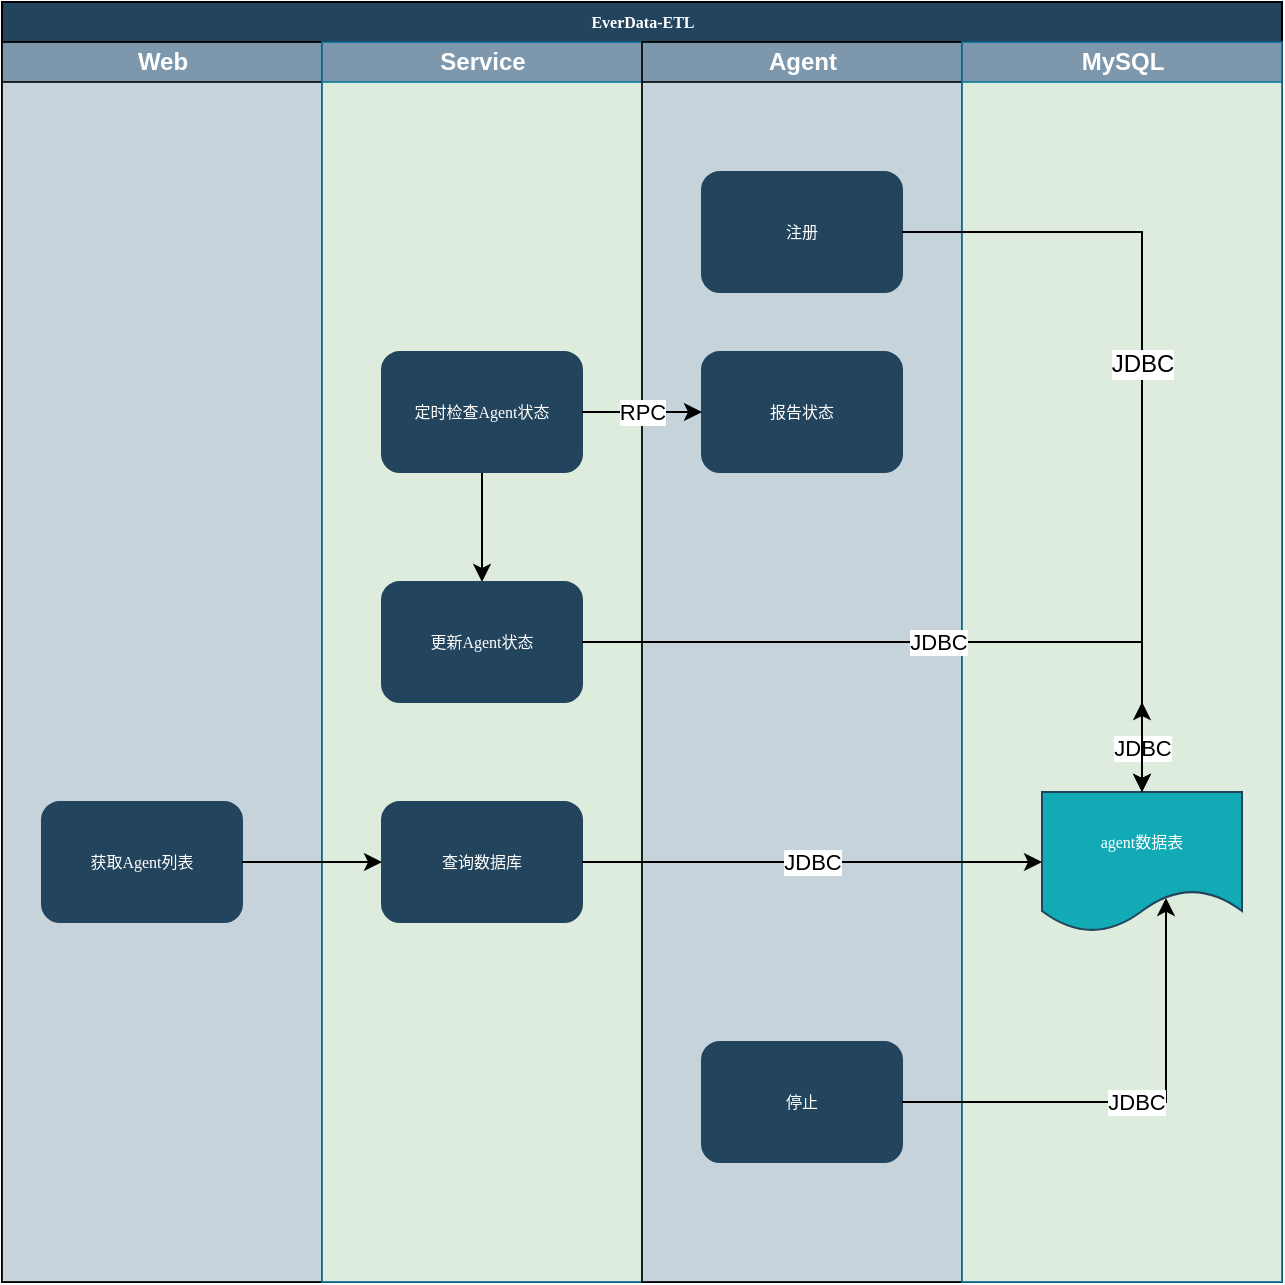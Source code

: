 <mxfile pages="3" version="11.2.8" type="github"><diagram id="jyfYhgu39gCcD33-mZRd" name="ETL框架"><mxGraphModel dx="942" dy="622" grid="1" gridSize="10" guides="1" tooltips="1" connect="1" arrows="1" fold="1" page="1" pageScale="1" pageWidth="827" pageHeight="1169" math="0" shadow="0"><root><mxCell id="0"/><mxCell id="1" parent="0"/><mxCell id="3DKnRGWFeclQKu6sxWES-1" value="&lt;font style=&quot;&quot;&gt;EverData-ETL&lt;/font&gt;" style="swimlane;html=1;childLayout=stackLayout;startSize=20;rounded=0;shadow=0;labelBackgroundColor=none;strokeColor=#000000;strokeWidth=1;fillColor=#23445D;fontFamily=Verdana;fontSize=8;fontColor=#FFFFFF;align=center;labelBorderColor=none;comic=0;" vertex="1" parent="1"><mxGeometry x="93" y="110" width="640" height="640" as="geometry"/></mxCell><mxCell id="3DKnRGWFeclQKu6sxWES-2" value="&lt;font&gt;Web&lt;/font&gt;" style="swimlane;html=1;startSize=20;fillColor=#5D7F99;fontColor=#FFFFFF;glass=0;gradientColor=none;swimlaneFillColor=#BAC8D3;swimlaneLine=1;rounded=0;shadow=0;comic=0;labelBackgroundColor=none;labelBorderColor=none;opacity=80;" vertex="1" parent="3DKnRGWFeclQKu6sxWES-1"><mxGeometry y="20" width="160" height="620" as="geometry"><mxRectangle y="20" width="60" height="620" as="alternateBounds"/></mxGeometry></mxCell><mxCell id="3DKnRGWFeclQKu6sxWES-3" value="获取Agent列表" style="rounded=1;whiteSpace=wrap;html=1;shadow=0;labelBackgroundColor=none;strokeColor=#23445d;strokeWidth=1;fillColor=#23445D;fontFamily=Verdana;fontSize=8;align=center;fontColor=#FFFFFF;" vertex="1" parent="3DKnRGWFeclQKu6sxWES-2"><mxGeometry x="20" y="380" width="100" height="60" as="geometry"/></mxCell><mxCell id="3DKnRGWFeclQKu6sxWES-4" value="Service" style="swimlane;html=1;startSize=20;fillColor=#5D7F99;strokeColor=#10739e;fontColor=#FFFFFF;labelBackgroundColor=none;labelBorderColor=none;comic=0;swimlaneFillColor=#D5E8D4;opacity=80;" vertex="1" parent="3DKnRGWFeclQKu6sxWES-1"><mxGeometry x="160" y="20" width="160" height="620" as="geometry"/></mxCell><mxCell id="3DKnRGWFeclQKu6sxWES-5" value="查询数据库" style="rounded=1;whiteSpace=wrap;html=1;shadow=0;labelBackgroundColor=none;strokeColor=#23445d;strokeWidth=1;fillColor=#23445D;fontFamily=Verdana;fontSize=8;fontColor=#FFFFFF;align=center;" vertex="1" parent="3DKnRGWFeclQKu6sxWES-4"><mxGeometry x="30" y="380" width="100" height="60" as="geometry"/></mxCell><mxCell id="3DKnRGWFeclQKu6sxWES-6" value="" style="edgeStyle=orthogonalEdgeStyle;rounded=0;orthogonalLoop=1;jettySize=auto;html=1;startSize=20;fontColor=#000000;" edge="1" parent="3DKnRGWFeclQKu6sxWES-4" source="3DKnRGWFeclQKu6sxWES-7" target="3DKnRGWFeclQKu6sxWES-8"><mxGeometry relative="1" as="geometry"/></mxCell><mxCell id="3DKnRGWFeclQKu6sxWES-7" value="定时检查Agent状态" style="rounded=1;whiteSpace=wrap;html=1;shadow=0;labelBackgroundColor=none;strokeColor=#23445d;strokeWidth=1;fillColor=#23445D;fontFamily=Verdana;fontSize=8;fontColor=#FFFFFF;align=center;" vertex="1" parent="3DKnRGWFeclQKu6sxWES-4"><mxGeometry x="30" y="155" width="100" height="60" as="geometry"/></mxCell><mxCell id="3DKnRGWFeclQKu6sxWES-8" value="更新Agent状态" style="rounded=1;whiteSpace=wrap;html=1;shadow=0;labelBackgroundColor=none;strokeColor=#23445d;strokeWidth=1;fillColor=#23445D;fontFamily=Verdana;fontSize=8;fontColor=#FFFFFF;align=center;" vertex="1" parent="3DKnRGWFeclQKu6sxWES-4"><mxGeometry x="30" y="270" width="100" height="60" as="geometry"/></mxCell><mxCell id="3DKnRGWFeclQKu6sxWES-9" value="Agent" style="swimlane;html=1;startSize=20;fillColor=#5D7F99;fontColor=#FFFFFF;labelBackgroundColor=none;labelBorderColor=none;comic=0;rounded=0;shadow=0;gradientColor=none;swimlaneFillColor=#BAC8D3;glass=0;opacity=80;" vertex="1" parent="3DKnRGWFeclQKu6sxWES-1"><mxGeometry x="320" y="20" width="160" height="620" as="geometry"><mxRectangle x="320" y="20" width="50" height="730" as="alternateBounds"/></mxGeometry></mxCell><mxCell id="3DKnRGWFeclQKu6sxWES-10" value="注册" style="rounded=1;whiteSpace=wrap;html=1;shadow=0;labelBackgroundColor=none;strokeColor=#23445d;strokeWidth=1;fillColor=#23445D;fontFamily=Verdana;fontSize=8;fontColor=#FFFFFF;align=center;" vertex="1" parent="3DKnRGWFeclQKu6sxWES-9"><mxGeometry x="30" y="65" width="100" height="60" as="geometry"/></mxCell><mxCell id="3DKnRGWFeclQKu6sxWES-11" value="报告状态" style="rounded=1;whiteSpace=wrap;html=1;shadow=0;labelBackgroundColor=none;strokeColor=#23445d;strokeWidth=1;fillColor=#23445D;fontFamily=Verdana;fontSize=8;fontColor=#FFFFFF;align=center;" vertex="1" parent="3DKnRGWFeclQKu6sxWES-9"><mxGeometry x="30" y="155" width="100" height="60" as="geometry"/></mxCell><mxCell id="3DKnRGWFeclQKu6sxWES-12" value="停止" style="rounded=1;whiteSpace=wrap;html=1;shadow=0;labelBackgroundColor=none;strokeColor=#23445d;strokeWidth=1;fillColor=#23445D;fontFamily=Verdana;fontSize=8;fontColor=#FFFFFF;align=center;" vertex="1" parent="3DKnRGWFeclQKu6sxWES-9"><mxGeometry x="30" y="500" width="100" height="60" as="geometry"/></mxCell><mxCell id="3DKnRGWFeclQKu6sxWES-13" value="" style="edgeStyle=orthogonalEdgeStyle;rounded=0;orthogonalLoop=1;jettySize=auto;html=1;" edge="1" parent="3DKnRGWFeclQKu6sxWES-1" source="3DKnRGWFeclQKu6sxWES-3" target="3DKnRGWFeclQKu6sxWES-5"><mxGeometry relative="1" as="geometry"/></mxCell><mxCell id="3DKnRGWFeclQKu6sxWES-14" value="MySQL" style="swimlane;html=1;startSize=20;fillColor=#5D7F99;fontColor=#FFFFFF;labelBackgroundColor=none;labelBorderColor=none;comic=0;strokeColor=#10739e;swimlaneFillColor=#D5E8D4;opacity=80;" vertex="1" parent="3DKnRGWFeclQKu6sxWES-1"><mxGeometry x="480" y="20" width="160" height="620" as="geometry"/></mxCell><mxCell id="3DKnRGWFeclQKu6sxWES-15" style="edgeStyle=orthogonalEdgeStyle;rounded=1;html=1;labelBackgroundColor=none;startArrow=none;startFill=0;startSize=5;endArrow=classicThin;endFill=1;endSize=5;jettySize=auto;orthogonalLoop=1;strokeColor=#000000;strokeWidth=1;fontFamily=Verdana;fontSize=8;fontColor=#000000;" edge="1" parent="3DKnRGWFeclQKu6sxWES-14"><mxGeometry relative="1" as="geometry"><mxPoint x="80" y="300" as="sourcePoint"/></mxGeometry></mxCell><mxCell id="3DKnRGWFeclQKu6sxWES-16" style="edgeStyle=orthogonalEdgeStyle;rounded=1;html=1;labelBackgroundColor=none;startArrow=none;startFill=0;startSize=5;endArrow=classicThin;endFill=1;endSize=5;jettySize=auto;orthogonalLoop=1;strokeColor=#000000;strokeWidth=1;fontFamily=Verdana;fontSize=8;fontColor=#000000;" edge="1" parent="3DKnRGWFeclQKu6sxWES-14"><mxGeometry relative="1" as="geometry"><mxPoint x="80" y="400" as="targetPoint"/></mxGeometry></mxCell><mxCell id="3DKnRGWFeclQKu6sxWES-17" value="RPC" style="edgeStyle=orthogonalEdgeStyle;rounded=0;orthogonalLoop=1;jettySize=auto;html=1;startSize=20;fontColor=#000000;" edge="1" parent="3DKnRGWFeclQKu6sxWES-1" source="3DKnRGWFeclQKu6sxWES-7" target="3DKnRGWFeclQKu6sxWES-11"><mxGeometry relative="1" as="geometry"/></mxCell><mxCell id="3DKnRGWFeclQKu6sxWES-18" value="JDBC" style="edgeStyle=orthogonalEdgeStyle;rounded=0;orthogonalLoop=1;jettySize=auto;html=1;startSize=20;fontColor=#000000;" edge="1" parent="1" source="3DKnRGWFeclQKu6sxWES-19"><mxGeometry relative="1" as="geometry"><mxPoint x="663" y="460" as="targetPoint"/></mxGeometry></mxCell><mxCell id="3DKnRGWFeclQKu6sxWES-19" value="&lt;span style=&quot;white-space: normal&quot;&gt;agent数据表&lt;/span&gt;" style="shape=document;whiteSpace=wrap;html=1;boundedLbl=1;rounded=1;shadow=0;comic=0;labelBackgroundColor=none;fillColor=#12AAB5;gradientColor=none;fontColor=#FFFFFF;fontFamily=Verdana;fontSize=8;strokeColor=#23445d;strokeWidth=1;" vertex="1" parent="1"><mxGeometry x="613" y="505" width="100" height="70" as="geometry"/></mxCell><mxCell id="3DKnRGWFeclQKu6sxWES-20" style="edgeStyle=orthogonalEdgeStyle;rounded=0;orthogonalLoop=1;jettySize=auto;html=1;startSize=20;fontColor=#FFFFFF;" edge="1" parent="1" source="3DKnRGWFeclQKu6sxWES-10" target="3DKnRGWFeclQKu6sxWES-19"><mxGeometry relative="1" as="geometry"/></mxCell><mxCell id="3DKnRGWFeclQKu6sxWES-21" value="JDBC" style="text;html=1;resizable=0;points=[];align=center;verticalAlign=middle;labelBackgroundColor=#ffffff;fontColor=#000000;" vertex="1" connectable="0" parent="3DKnRGWFeclQKu6sxWES-20"><mxGeometry x="-0.07" relative="1" as="geometry"><mxPoint as="offset"/></mxGeometry></mxCell><mxCell id="3DKnRGWFeclQKu6sxWES-22" value="JDBC" style="edgeStyle=orthogonalEdgeStyle;rounded=0;orthogonalLoop=1;jettySize=auto;html=1;startSize=20;fontColor=#000000;" edge="1" parent="1" source="3DKnRGWFeclQKu6sxWES-5" target="3DKnRGWFeclQKu6sxWES-19"><mxGeometry relative="1" as="geometry"/></mxCell><mxCell id="3DKnRGWFeclQKu6sxWES-23" value="JDBC" style="edgeStyle=orthogonalEdgeStyle;rounded=0;orthogonalLoop=1;jettySize=auto;html=1;startSize=20;fontColor=#000000;" edge="1" parent="1" source="3DKnRGWFeclQKu6sxWES-8" target="3DKnRGWFeclQKu6sxWES-19"><mxGeometry relative="1" as="geometry"><mxPoint x="663" y="460" as="targetPoint"/><mxPoint x="393" y="670" as="sourcePoint"/></mxGeometry></mxCell><mxCell id="3DKnRGWFeclQKu6sxWES-24" value="JDBC" style="edgeStyle=orthogonalEdgeStyle;rounded=0;orthogonalLoop=1;jettySize=auto;html=1;entryX=0.62;entryY=0.757;entryDx=0;entryDy=0;entryPerimeter=0;startSize=20;fontColor=#000000;" edge="1" parent="1" source="3DKnRGWFeclQKu6sxWES-12" target="3DKnRGWFeclQKu6sxWES-19"><mxGeometry relative="1" as="geometry"/></mxCell></root></mxGraphModel></diagram><diagram name="ETL可视化" id="PE3FkUguXalNR2C-RttN"><mxGraphModel dx="942" dy="622" grid="1" gridSize="10" guides="1" tooltips="1" connect="1" arrows="1" fold="1" page="1" pageScale="1" pageWidth="827" pageHeight="1169" math="0" shadow="0"><root><mxCell id="lKan2rNztA9j3VXeJm7O-0"/><mxCell id="lKan2rNztA9j3VXeJm7O-1" parent="lKan2rNztA9j3VXeJm7O-0"/><mxCell id="lKan2rNztA9j3VXeJm7O-2" value="&lt;font style=&quot;&quot;&gt;EverData-ETL&lt;/font&gt;" style="swimlane;html=1;childLayout=stackLayout;startSize=20;rounded=0;shadow=0;labelBackgroundColor=none;strokeColor=#000000;strokeWidth=1;fillColor=#23445D;fontFamily=Verdana;fontSize=8;fontColor=#FFFFFF;align=center;labelBorderColor=none;comic=0;" parent="lKan2rNztA9j3VXeJm7O-1" vertex="1"><mxGeometry x="150" y="30" width="640" height="640" as="geometry"/></mxCell><mxCell id="lKan2rNztA9j3VXeJm7O-3" value="&lt;font&gt;Web&lt;/font&gt;" style="swimlane;html=1;startSize=20;fillColor=#5D7F99;fontColor=#FFFFFF;glass=0;gradientColor=none;swimlaneFillColor=#BAC8D3;swimlaneLine=1;rounded=0;shadow=0;comic=0;labelBackgroundColor=none;labelBorderColor=none;opacity=80;" parent="lKan2rNztA9j3VXeJm7O-2" vertex="1"><mxGeometry y="20" width="160" height="620" as="geometry"><mxRectangle y="20" width="60" height="620" as="alternateBounds"/></mxGeometry></mxCell><mxCell id="lKan2rNztA9j3VXeJm7O-4" value="创建ETL模型" style="rounded=1;whiteSpace=wrap;html=1;shadow=0;labelBackgroundColor=none;strokeColor=#23445d;strokeWidth=1;fillColor=#23445D;fontFamily=Verdana;fontSize=8;align=center;fontColor=#FFFFFF;" parent="lKan2rNztA9j3VXeJm7O-3" vertex="1"><mxGeometry x="20" y="65" width="100" height="60" as="geometry"/></mxCell><mxCell id="lKan2rNztA9j3VXeJm7O-6" value="获取Agent列表" style="rounded=1;whiteSpace=wrap;html=1;shadow=0;labelBackgroundColor=none;strokeColor=#23445d;strokeWidth=1;fillColor=#23445D;fontFamily=Verdana;fontSize=8;align=center;fontColor=#FFFFFF;" parent="lKan2rNztA9j3VXeJm7O-3" vertex="1"><mxGeometry x="20" y="155" width="100" height="60" as="geometry"/></mxCell><mxCell id="lKan2rNztA9j3VXeJm7O-8" value="下发启动ETL任务" style="rounded=1;whiteSpace=wrap;html=1;shadow=0;labelBackgroundColor=none;strokeColor=#23445d;strokeWidth=1;fillColor=#23445D;fontFamily=Verdana;fontSize=8;align=center;fontColor=#FFFFFF;" parent="lKan2rNztA9j3VXeJm7O-3" vertex="1"><mxGeometry x="20" y="260" width="100" height="60" as="geometry"/></mxCell><mxCell id="lKan2rNztA9j3VXeJm7O-9" value="下发停止ETL任务" style="rounded=1;whiteSpace=wrap;html=1;shadow=0;labelBackgroundColor=none;strokeColor=#23445d;strokeWidth=1;fillColor=#23445D;fontFamily=Verdana;fontSize=8;fontColor=#FFFFFF;align=center;" parent="lKan2rNztA9j3VXeJm7O-3" vertex="1"><mxGeometry x="20" y="500" width="100" height="60" as="geometry"/></mxCell><mxCell id="lKan2rNztA9j3VXeJm7O-12" value="Service" style="swimlane;html=1;startSize=20;fillColor=#5D7F99;strokeColor=#10739e;fontColor=#FFFFFF;labelBackgroundColor=none;labelBorderColor=none;comic=0;swimlaneFillColor=#D5E8D4;opacity=80;" parent="lKan2rNztA9j3VXeJm7O-2" vertex="1"><mxGeometry x="160" y="20" width="160" height="620" as="geometry"/></mxCell><mxCell id="lKan2rNztA9j3VXeJm7O-13" value="模型存入数据库" style="rounded=1;whiteSpace=wrap;html=1;shadow=0;labelBackgroundColor=none;strokeColor=#23445d;strokeWidth=1;fillColor=#23445D;fontFamily=Verdana;fontSize=8;fontColor=#FFFFFF;align=center;" parent="lKan2rNztA9j3VXeJm7O-12" vertex="1"><mxGeometry x="30" y="65" width="100" height="60" as="geometry"/></mxCell><mxCell id="lKan2rNztA9j3VXeJm7O-14" value="查询数据库Agent信息" style="rounded=1;whiteSpace=wrap;html=1;shadow=0;labelBackgroundColor=none;strokeColor=#23445d;strokeWidth=1;fillColor=#23445D;fontFamily=Verdana;fontSize=8;fontColor=#FFFFFF;align=center;" parent="lKan2rNztA9j3VXeJm7O-12" vertex="1"><mxGeometry x="30" y="155" width="100" height="60" as="geometry"/></mxCell><mxCell id="lKan2rNztA9j3VXeJm7O-15" value="分发ETL任务" style="rounded=1;whiteSpace=wrap;html=1;shadow=0;labelBackgroundColor=none;strokeColor=#23445d;strokeWidth=1;fillColor=#23445D;fontFamily=Verdana;fontSize=8;fontColor=#FFFFFF;align=center;" parent="lKan2rNztA9j3VXeJm7O-12" vertex="1"><mxGeometry x="30" y="260" width="100" height="60" as="geometry"/></mxCell><mxCell id="lKan2rNztA9j3VXeJm7O-16" value="分发ETL任务" style="rounded=1;whiteSpace=wrap;html=1;shadow=0;labelBackgroundColor=none;strokeColor=#23445d;strokeWidth=1;fillColor=#23445D;fontFamily=Verdana;fontSize=8;fontColor=#FFFFFF;align=center;" parent="lKan2rNztA9j3VXeJm7O-12" vertex="1"><mxGeometry x="30" y="500" width="100" height="60" as="geometry"/></mxCell><mxCell id="lKan2rNztA9j3VXeJm7O-17" value="Agent" style="swimlane;html=1;startSize=20;fillColor=#5D7F99;fontColor=#FFFFFF;labelBackgroundColor=none;labelBorderColor=none;comic=0;rounded=0;shadow=0;gradientColor=none;swimlaneFillColor=#BAC8D3;glass=0;opacity=80;" parent="lKan2rNztA9j3VXeJm7O-2" vertex="1"><mxGeometry x="320" y="20" width="160" height="620" as="geometry"><mxRectangle x="320" y="20" width="50" height="730" as="alternateBounds"/></mxGeometry></mxCell><mxCell id="lKan2rNztA9j3VXeJm7O-18" value="启动ETL任务" style="rounded=1;whiteSpace=wrap;html=1;shadow=0;labelBackgroundColor=none;strokeColor=#23445d;strokeWidth=1;fillColor=#23445D;fontFamily=Verdana;fontSize=8;fontColor=#FFFFFF;align=center;" parent="lKan2rNztA9j3VXeJm7O-17" vertex="1"><mxGeometry x="30" y="260" width="100" height="60" as="geometry"/></mxCell><mxCell id="lKan2rNztA9j3VXeJm7O-19" value="停止ETL任务" style="rounded=1;whiteSpace=wrap;html=1;shadow=0;labelBackgroundColor=none;strokeColor=#23445d;strokeWidth=1;fillColor=#23445D;fontFamily=Verdana;fontSize=8;fontColor=#FFFFFF;align=center;" parent="lKan2rNztA9j3VXeJm7O-17" vertex="1"><mxGeometry x="30" y="500" width="100" height="60" as="geometry"/></mxCell><mxCell id="lKan2rNztA9j3VXeJm7O-20" value="ETL" style="swimlane;html=1;startSize=20;fillColor=#5D7F99;fontColor=#FFFFFF;labelBackgroundColor=none;labelBorderColor=none;comic=0;strokeColor=#10739e;swimlaneFillColor=#D5E8D4;opacity=80;" parent="lKan2rNztA9j3VXeJm7O-2" vertex="1"><mxGeometry x="480" y="20" width="160" height="620" as="geometry"/></mxCell><mxCell id="lKan2rNztA9j3VXeJm7O-21" style="edgeStyle=orthogonalEdgeStyle;rounded=1;html=1;labelBackgroundColor=none;startArrow=none;startFill=0;startSize=5;endArrow=classicThin;endFill=1;endSize=5;jettySize=auto;orthogonalLoop=1;strokeColor=#000000;strokeWidth=1;fontFamily=Verdana;fontSize=8;fontColor=#000000;" parent="lKan2rNztA9j3VXeJm7O-20" edge="1"><mxGeometry relative="1" as="geometry"><mxPoint x="80" y="300" as="sourcePoint"/></mxGeometry></mxCell><mxCell id="lKan2rNztA9j3VXeJm7O-22" style="edgeStyle=orthogonalEdgeStyle;rounded=1;html=1;labelBackgroundColor=none;startArrow=none;startFill=0;startSize=5;endArrow=classicThin;endFill=1;endSize=5;jettySize=auto;orthogonalLoop=1;strokeColor=#000000;strokeWidth=1;fontFamily=Verdana;fontSize=8;fontColor=#000000;" parent="lKan2rNztA9j3VXeJm7O-20" edge="1"><mxGeometry relative="1" as="geometry"><mxPoint x="80" y="400" as="targetPoint"/></mxGeometry></mxCell><mxCell id="lKan2rNztA9j3VXeJm7O-23" value="" style="edgeStyle=orthogonalEdgeStyle;rounded=0;orthogonalLoop=1;jettySize=auto;html=1;" parent="lKan2rNztA9j3VXeJm7O-20" source="lKan2rNztA9j3VXeJm7O-24" target="lKan2rNztA9j3VXeJm7O-26" edge="1"><mxGeometry relative="1" as="geometry"/></mxCell><mxCell id="lKan2rNztA9j3VXeJm7O-24" value="从数据库读取配置" style="rounded=1;whiteSpace=wrap;html=1;shadow=0;labelBackgroundColor=none;strokeColor=#23445d;strokeWidth=1;fillColor=#23445D;fontFamily=Verdana;fontSize=8;fontColor=#FFFFFF;align=center;" parent="lKan2rNztA9j3VXeJm7O-20" vertex="1"><mxGeometry x="30" y="260" width="100" height="60" as="geometry"/></mxCell><mxCell id="lKan2rNztA9j3VXeJm7O-25" value="" style="edgeStyle=orthogonalEdgeStyle;rounded=0;orthogonalLoop=1;jettySize=auto;html=1;" parent="lKan2rNztA9j3VXeJm7O-20" source="lKan2rNztA9j3VXeJm7O-26" target="lKan2rNztA9j3VXeJm7O-27" edge="1"><mxGeometry relative="1" as="geometry"/></mxCell><mxCell id="lKan2rNztA9j3VXeJm7O-26" value="运行ETL任务" style="rounded=1;whiteSpace=wrap;html=1;shadow=0;labelBackgroundColor=none;strokeColor=#23445d;strokeWidth=1;fillColor=#23445D;fontFamily=Verdana;fontSize=8;fontColor=#FFFFFF;align=center;" parent="lKan2rNztA9j3VXeJm7O-20" vertex="1"><mxGeometry x="30" y="380" width="100" height="60" as="geometry"/></mxCell><mxCell id="lKan2rNztA9j3VXeJm7O-27" value="停止ETL任务" style="rounded=1;whiteSpace=wrap;html=1;shadow=0;labelBackgroundColor=none;strokeColor=#23445d;strokeWidth=1;fillColor=#23445D;fontFamily=Verdana;fontSize=8;fontColor=#FFFFFF;align=center;" parent="lKan2rNztA9j3VXeJm7O-20" vertex="1"><mxGeometry x="30" y="500" width="100" height="60" as="geometry"/></mxCell><mxCell id="lKan2rNztA9j3VXeJm7O-28" value="&lt;span style=&quot;font-family: &amp;#34;verdana&amp;#34; ; font-size: 8px&quot;&gt;HTTP请求&lt;/span&gt;" style="edgeStyle=orthogonalEdgeStyle;rounded=0;orthogonalLoop=1;jettySize=auto;html=1;" parent="lKan2rNztA9j3VXeJm7O-2" source="lKan2rNztA9j3VXeJm7O-6" target="lKan2rNztA9j3VXeJm7O-14" edge="1"><mxGeometry relative="1" as="geometry"/></mxCell><mxCell id="lKan2rNztA9j3VXeJm7O-29" value="&lt;span style=&quot;font-family: &amp;#34;verdana&amp;#34; ; font-size: 8px&quot;&gt;HTTP请求&lt;/span&gt;" style="edgeStyle=orthogonalEdgeStyle;rounded=0;orthogonalLoop=1;jettySize=auto;html=1;" parent="lKan2rNztA9j3VXeJm7O-2" source="lKan2rNztA9j3VXeJm7O-8" target="lKan2rNztA9j3VXeJm7O-15" edge="1"><mxGeometry relative="1" as="geometry"/></mxCell><mxCell id="lKan2rNztA9j3VXeJm7O-30" value="Shell" style="edgeStyle=orthogonalEdgeStyle;rounded=0;orthogonalLoop=1;jettySize=auto;html=1;" parent="lKan2rNztA9j3VXeJm7O-2" source="lKan2rNztA9j3VXeJm7O-18" target="lKan2rNztA9j3VXeJm7O-24" edge="1"><mxGeometry relative="1" as="geometry"/></mxCell><mxCell id="lKan2rNztA9j3VXeJm7O-31" value="&lt;span style=&quot;font-family: &amp;#34;verdana&amp;#34; ; font-size: 8px&quot;&gt;HTTP请求&lt;/span&gt;" style="edgeStyle=orthogonalEdgeStyle;rounded=0;orthogonalLoop=1;jettySize=auto;html=1;" parent="lKan2rNztA9j3VXeJm7O-2" source="lKan2rNztA9j3VXeJm7O-9" target="lKan2rNztA9j3VXeJm7O-16" edge="1"><mxGeometry relative="1" as="geometry"/></mxCell><mxCell id="lKan2rNztA9j3VXeJm7O-32" value="" style="edgeStyle=orthogonalEdgeStyle;rounded=0;orthogonalLoop=1;jettySize=auto;html=1;" parent="lKan2rNztA9j3VXeJm7O-2" source="lKan2rNztA9j3VXeJm7O-19" target="lKan2rNztA9j3VXeJm7O-27" edge="1"><mxGeometry relative="1" as="geometry"/></mxCell><mxCell id="lKan2rNztA9j3VXeJm7O-33" value="RPC" style="edgeStyle=orthogonalEdgeStyle;rounded=0;orthogonalLoop=1;jettySize=auto;html=1;" parent="lKan2rNztA9j3VXeJm7O-2" source="lKan2rNztA9j3VXeJm7O-16" target="lKan2rNztA9j3VXeJm7O-19" edge="1"><mxGeometry relative="1" as="geometry"/></mxCell><mxCell id="lKan2rNztA9j3VXeJm7O-34" value="RPC" style="edgeStyle=orthogonalEdgeStyle;rounded=0;orthogonalLoop=1;jettySize=auto;html=1;" parent="lKan2rNztA9j3VXeJm7O-2" source="lKan2rNztA9j3VXeJm7O-15" target="lKan2rNztA9j3VXeJm7O-18" edge="1"><mxGeometry relative="1" as="geometry"><Array as="points"><mxPoint x="310" y="310"/><mxPoint x="310" y="310"/></Array></mxGeometry></mxCell><mxCell id="lKan2rNztA9j3VXeJm7O-35" value="Shell" style="edgeStyle=orthogonalEdgeStyle;rounded=0;orthogonalLoop=1;jettySize=auto;html=1;" parent="lKan2rNztA9j3VXeJm7O-2" source="lKan2rNztA9j3VXeJm7O-19" target="lKan2rNztA9j3VXeJm7O-27" edge="1"><mxGeometry relative="1" as="geometry"/></mxCell><mxCell id="lKan2rNztA9j3VXeJm7O-10" value="&lt;font style=&quot;background-color: rgb(255 , 255 , 255)&quot;&gt;HTTP请求&lt;/font&gt;" style="edgeStyle=orthogonalEdgeStyle;rounded=1;html=1;labelBackgroundColor=none;startArrow=none;startFill=0;startSize=5;endArrow=classicThin;endFill=1;endSize=5;jettySize=auto;orthogonalLoop=1;strokeColor=#000000;strokeWidth=1;fontFamily=Verdana;fontSize=8;fontColor=#000000;" parent="lKan2rNztA9j3VXeJm7O-2" source="lKan2rNztA9j3VXeJm7O-4" target="lKan2rNztA9j3VXeJm7O-13" edge="1"><mxGeometry relative="1" as="geometry"/></mxCell></root></mxGraphModel></diagram><diagram id="-X4iHLIYIGsj5PxfE0q1" name="IP段匹配"><mxGraphModel dx="942" dy="573" grid="1" gridSize="10" guides="1" tooltips="1" connect="1" arrows="1" fold="1" page="1" pageScale="1" pageWidth="827" pageHeight="1169" math="0" shadow="0"><root><mxCell id="F0e3yNXXzythtXrKu55G-0"/><mxCell id="F0e3yNXXzythtXrKu55G-1" parent="F0e3yNXXzythtXrKu55G-0"/><mxCell id="F0e3yNXXzythtXrKu55G-7" value="IP段匹配解析器&lt;br&gt;（IpSegmentMappingAnalyser）" style="rounded=0;whiteSpace=wrap;html=1;fontSize=24;labelBackgroundColor=#007FFF;gradientColor=none;fillColor=#007FFF;fontColor=#FFFFFF;" vertex="1" parent="F0e3yNXXzythtXrKu55G-1"><mxGeometry x="100" y="70" width="630" height="80" as="geometry"/></mxCell><mxCell id="F0e3yNXXzythtXrKu55G-11" value="" style="edgeStyle=orthogonalEdgeStyle;rounded=0;orthogonalLoop=1;jettySize=auto;html=1;fontSize=12;fontColor=#808080;" edge="1" parent="F0e3yNXXzythtXrKu55G-1" source="F0e3yNXXzythtXrKu55G-9" target="F0e3yNXXzythtXrKu55G-10"><mxGeometry relative="1" as="geometry"/></mxCell><mxCell id="F0e3yNXXzythtXrKu55G-9" value="新增解析开始" style="strokeWidth=2;html=1;shape=mxgraph.flowchart.start_1;whiteSpace=wrap;labelBackgroundColor=#FFFFFF;fillColor=#FFFFFF;gradientColor=none;fontSize=12;fontColor=#808080;labelBorderColor=none;strokeColor=#808080;" vertex="1" parent="F0e3yNXXzythtXrKu55G-1"><mxGeometry x="365" y="180" width="100" height="60" as="geometry"/></mxCell><mxCell id="F0e3yNXXzythtXrKu55G-18" value="" style="edgeStyle=orthogonalEdgeStyle;rounded=0;orthogonalLoop=1;jettySize=auto;html=1;fontSize=12;fontColor=#808080;" edge="1" parent="F0e3yNXXzythtXrKu55G-1" source="F0e3yNXXzythtXrKu55G-10" target="F0e3yNXXzythtXrKu55G-17"><mxGeometry relative="1" as="geometry"/></mxCell><mxCell id="F0e3yNXXzythtXrKu55G-10" value="配置检查" style="strokeWidth=2;html=1;shape=mxgraph.flowchart.decision;whiteSpace=wrap;labelBackgroundColor=#FFFFFF;fillColor=#FFFFFF;gradientColor=none;fontSize=12;fontColor=#808080;strokeColor=#808080;" vertex="1" parent="F0e3yNXXzythtXrKu55G-1"><mxGeometry x="367.5" y="300" width="95" height="80" as="geometry"/></mxCell><mxCell id="F0e3yNXXzythtXrKu55G-12" value="任意输入" style="strokeWidth=2;html=1;shape=mxgraph.flowchart.document2;whiteSpace=wrap;size=0.25;labelBackgroundColor=#FFFFFF;fillColor=#FFFFFF;gradientColor=none;fontSize=12;fontColor=#808080;labelBorderColor=none;strokeColor=#808080;" vertex="1" parent="F0e3yNXXzythtXrKu55G-1"><mxGeometry x="560" y="240" width="100" height="60" as="geometry"/></mxCell><mxCell id="F0e3yNXXzythtXrKu55G-16" value="" style="endArrow=none;dashed=1;html=1;fontSize=12;fontColor=#808080;entryX=-0.04;entryY=0.483;entryDx=0;entryDy=0;entryPerimeter=0;" edge="1" parent="F0e3yNXXzythtXrKu55G-1" target="F0e3yNXXzythtXrKu55G-12"><mxGeometry width="50" height="50" relative="1" as="geometry"><mxPoint x="420" y="269" as="sourcePoint"/><mxPoint x="510" y="272" as="targetPoint"/></mxGeometry></mxCell><mxCell id="F0e3yNXXzythtXrKu55G-20" value="" style="edgeStyle=orthogonalEdgeStyle;rounded=0;orthogonalLoop=1;jettySize=auto;html=1;fontSize=12;fontColor=#808080;" edge="1" parent="F0e3yNXXzythtXrKu55G-1" source="F0e3yNXXzythtXrKu55G-17" target="F0e3yNXXzythtXrKu55G-19"><mxGeometry relative="1" as="geometry"/></mxCell><mxCell id="F0e3yNXXzythtXrKu55G-33" style="edgeStyle=orthogonalEdgeStyle;rounded=0;orthogonalLoop=1;jettySize=auto;html=1;fontSize=12;fontColor=#808080;" edge="1" parent="F0e3yNXXzythtXrKu55G-1" source="F0e3yNXXzythtXrKu55G-17" target="F0e3yNXXzythtXrKu55G-30"><mxGeometry relative="1" as="geometry"/></mxCell><mxCell id="F0e3yNXXzythtXrKu55G-17" value="输入消息队列处理" style="whiteSpace=wrap;html=1;absoluteArcSize=1;strokeWidth=2;labelBackgroundColor=#FFFFFF;fillColor=#FFFFFF;gradientColor=none;fontSize=12;fontColor=#808080;strokeColor=#808080;" vertex="1" parent="F0e3yNXXzythtXrKu55G-1"><mxGeometry x="360" y="430" width="110" height="60" as="geometry"/></mxCell><mxCell id="F0e3yNXXzythtXrKu55G-24" value="" style="edgeStyle=orthogonalEdgeStyle;rounded=0;orthogonalLoop=1;jettySize=auto;html=1;fontSize=12;fontColor=#808080;" edge="1" parent="F0e3yNXXzythtXrKu55G-1" source="F0e3yNXXzythtXrKu55G-19" target="F0e3yNXXzythtXrKu55G-23"><mxGeometry relative="1" as="geometry"/></mxCell><mxCell id="F0e3yNXXzythtXrKu55G-19" value="加载IP段列表" style="whiteSpace=wrap;html=1;absoluteArcSize=1;strokeWidth=2;labelBackgroundColor=#FFFFFF;fillColor=#FFFFFF;gradientColor=none;fontSize=12;fontColor=#808080;strokeColor=#808080;" vertex="1" parent="F0e3yNXXzythtXrKu55G-1"><mxGeometry x="360" y="584" width="110" height="60" as="geometry"/></mxCell><mxCell id="F0e3yNXXzythtXrKu55G-39" value="" style="edgeStyle=orthogonalEdgeStyle;rounded=0;orthogonalLoop=1;jettySize=auto;html=1;fontSize=12;fontColor=#808080;" edge="1" parent="F0e3yNXXzythtXrKu55G-1" source="F0e3yNXXzythtXrKu55G-23" target="F0e3yNXXzythtXrKu55G-38"><mxGeometry relative="1" as="geometry"/></mxCell><mxCell id="F0e3yNXXzythtXrKu55G-23" value="输出标记字段" style="whiteSpace=wrap;html=1;absoluteArcSize=1;strokeWidth=2;labelBackgroundColor=#FFFFFF;fillColor=#FFFFFF;gradientColor=none;fontSize=12;fontColor=#808080;strokeColor=#808080;" vertex="1" parent="F0e3yNXXzythtXrKu55G-1"><mxGeometry x="360" y="740" width="110" height="60" as="geometry"/></mxCell><mxCell id="F0e3yNXXzythtXrKu55G-22" value="" style="edgeStyle=orthogonalEdgeStyle;rounded=0;orthogonalLoop=1;jettySize=auto;html=1;fontSize=12;fontColor=#808080;" edge="1" parent="F0e3yNXXzythtXrKu55G-1" source="F0e3yNXXzythtXrKu55G-21" target="F0e3yNXXzythtXrKu55G-17"><mxGeometry relative="1" as="geometry"/></mxCell><mxCell id="F0e3yNXXzythtXrKu55G-21" value="输入消息队列" style="strokeWidth=2;html=1;shape=mxgraph.flowchart.sequential_data;whiteSpace=wrap;labelBackgroundColor=#FFFFFF;fillColor=#FFFFFF;gradientColor=none;fontSize=12;fontColor=#808080;strokeColor=#808080;" vertex="1" parent="F0e3yNXXzythtXrKu55G-1"><mxGeometry x="570" y="422.5" width="80" height="75" as="geometry"/></mxCell><mxCell id="F0e3yNXXzythtXrKu55G-30" value="多线程并发处理" style="strokeWidth=2;html=1;shape=mxgraph.flowchart.document2;whiteSpace=wrap;size=0.25;labelBackgroundColor=#FFFFFF;fillColor=#FFFFFF;fontColor=#808080;labelBorderColor=none;strokeColor=#808080;" vertex="1" parent="F0e3yNXXzythtXrKu55G-1"><mxGeometry x="140" y="430" width="100" height="60" as="geometry"/></mxCell><mxCell id="F0e3yNXXzythtXrKu55G-34" style="edgeStyle=orthogonalEdgeStyle;rounded=0;orthogonalLoop=1;jettySize=auto;html=1;fontSize=12;fontColor=#808080;" edge="1" parent="F0e3yNXXzythtXrKu55G-1" target="F0e3yNXXzythtXrKu55G-35"><mxGeometry relative="1" as="geometry"><mxPoint x="360" y="614" as="sourcePoint"/></mxGeometry></mxCell><mxCell id="F0e3yNXXzythtXrKu55G-35" value="1. SQL语句加载IP段记录，&lt;br&gt;2. 正则校验IP段格式，符合规则的加入到IP地址段列表中" style="strokeWidth=2;html=1;shape=mxgraph.flowchart.document2;whiteSpace=wrap;size=0.25;labelBackgroundColor=#FFFFFF;fillColor=#FFFFFF;fontColor=#808080;verticalAlign=top;align=left;strokeColor=#808080;labelBorderColor=none;" vertex="1" parent="F0e3yNXXzythtXrKu55G-1"><mxGeometry x="120" y="559.5" width="140" height="109" as="geometry"/></mxCell><mxCell id="F0e3yNXXzythtXrKu55G-36" style="edgeStyle=orthogonalEdgeStyle;rounded=0;orthogonalLoop=1;jettySize=auto;html=1;fontSize=12;fontColor=#808080;" edge="1" parent="F0e3yNXXzythtXrKu55G-1" target="F0e3yNXXzythtXrKu55G-37" source="F0e3yNXXzythtXrKu55G-23"><mxGeometry relative="1" as="geometry"><mxPoint x="360" y="763" as="sourcePoint"/></mxGeometry></mxCell><mxCell id="F0e3yNXXzythtXrKu55G-37" value="自定义输入字段名，当IP地址匹配上IP地址段列表中的某一条时，输出true，否则输出false" style="strokeWidth=2;html=1;shape=mxgraph.flowchart.document2;whiteSpace=wrap;size=0.25;labelBackgroundColor=#FFFFFF;fillColor=#FFFFFF;fontColor=#808080;verticalAlign=top;align=left;strokeColor=#808080;labelBorderColor=none;" vertex="1" parent="F0e3yNXXzythtXrKu55G-1"><mxGeometry x="120" y="727" width="140" height="86" as="geometry"/></mxCell><mxCell id="F0e3yNXXzythtXrKu55G-38" value="IP地址段解析结束" style="strokeWidth=2;html=1;shape=mxgraph.flowchart.terminator;whiteSpace=wrap;labelBackgroundColor=#FFFFFF;fillColor=#FFFFFF;fontColor=#808080;align=center;strokeColor=#808080;" vertex="1" parent="F0e3yNXXzythtXrKu55G-1"><mxGeometry x="357.5" y="870" width="115" height="60" as="geometry"/></mxCell></root></mxGraphModel></diagram></mxfile>